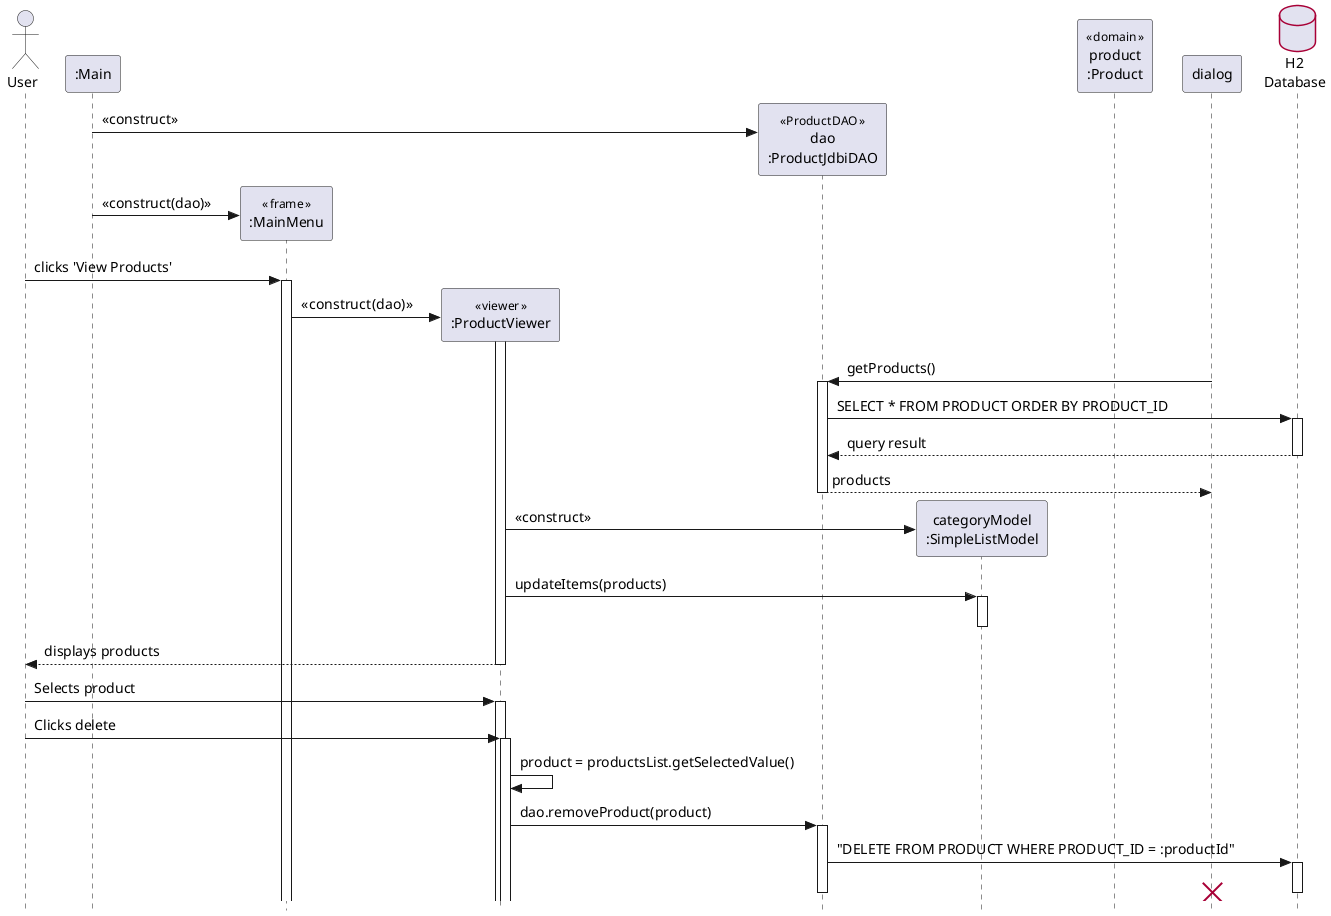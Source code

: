 @startuml
' style tweaks to make the diagram a little more readable
skinparam {
  Style StrictUML
  RoundCorner 5
  ParticipantPadding 10
  Padding 2
  defaultFontSize 14
  SequenceStereotype {
    Font {
      Size 12
      Style plain
    }
  }
  Database {
    ' the default border does not match the normal colors (bug?), so fix this
    BorderColor #A80036
  }
}

actor User as user
participant ":Main" as main
participant ":MainMenu" as menu << frame >>
participant ":ProductViewer" as viewer << viewer >>
participant "dao\n:ProductJdbiDAO" as dao <<Product DAO >>
participant "categoryModel\n:SimpleListModel" as model
participant "product\n:Product" as product << domain >>
database "H2\nDatabase" as db

create dao
main -> dao : «construct»


create menu
main -> menu : «construct(dao)»

user -> menu++ : clicks 'View Products'

create viewer
menu -> viewer++ : « construct (dao)»

dialog -> dao : getProducts()
dao++
dao -> db++ : SELECT * FROM PRODUCT ORDER BY PRODUCT_ID
return query result
return products

create model

viewer -> model : <<construct>>
viewer -> model++ : updateItems(products)
model--

user <-- viewer : displays products
viewer--
user -> viewer++ : Selects product
user -> viewer++ : Clicks delete


viewer -> viewer : product = productsList.getSelectedValue()
viewer -> dao++ : dao.removeProduct(product)
database "H2\nDatabase" as db
dao -> db++ : "DELETE FROM PRODUCT WHERE PRODUCT_ID = :productId"
db--
dao--

destroy dialog

@enduml
